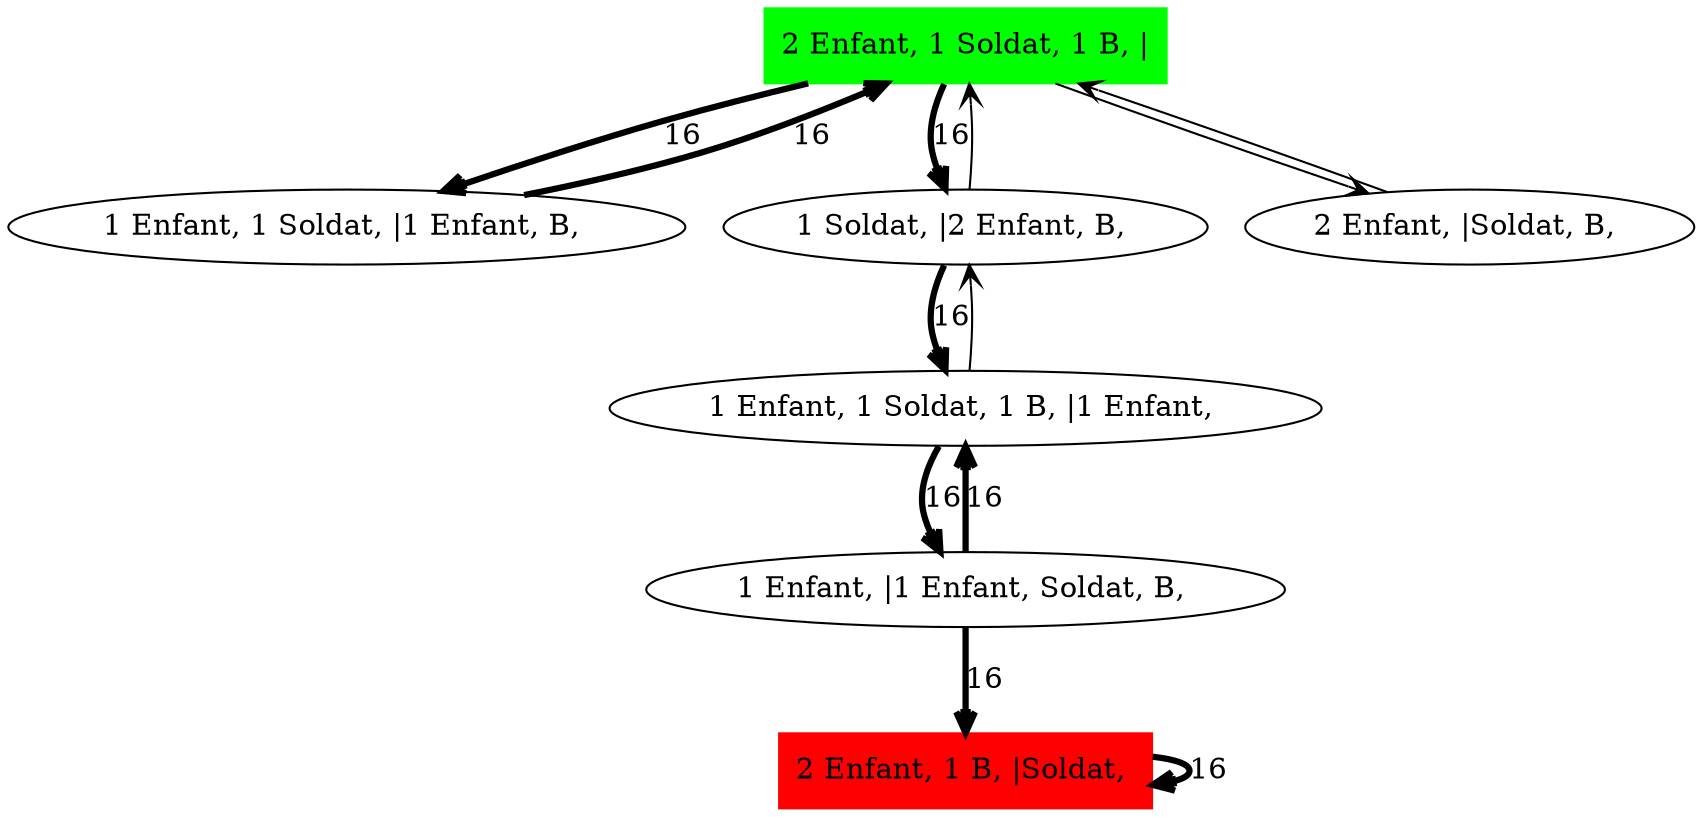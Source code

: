 digraph Soldat_Sol_ {
	initial [label="2 Enfant, 1 Soldat, 1 B, |" color=green shape=box style=filled]
	final [label="2 Enfant, 1 B, |Soldat, " color=red shape=box style=filled]
	initial -> "1 Enfant, 1 Soldat, |1 Enfant, B, " [label=16 arrowhead=open penwidth=3]
	initial -> "1 Soldat, |2 Enfant, B, " [label=16 arrowhead=open penwidth=3]
	initial -> "2 Enfant, |Soldat, B, " [arrowhead=open]
	"2 Enfant, |Soldat, B, " -> initial [arrowhead=open]
	"1 Soldat, |2 Enfant, B, " -> "1 Enfant, 1 Soldat, 1 B, |1 Enfant, " [label=16 arrowhead=open penwidth=3]
	"1 Soldat, |2 Enfant, B, " -> initial [arrowhead=open]
	"1 Enfant, 1 Soldat, 1 B, |1 Enfant, " -> "1 Soldat, |2 Enfant, B, " [arrowhead=open]
	"1 Enfant, 1 Soldat, 1 B, |1 Enfant, " -> "1 Enfant, |1 Enfant, Soldat, B, " [label=16 arrowhead=open penwidth=3]
	"1 Enfant, |1 Enfant, Soldat, B, " -> final [label=16 arrowhead=open penwidth=3]
	"1 Enfant, |1 Enfant, Soldat, B, " -> "1 Enfant, 1 Soldat, 1 B, |1 Enfant, " [label=16 arrowhead=open penwidth=3]
	final -> final [label=16 arrowhead=open penwidth=3]
	"1 Enfant, 1 Soldat, |1 Enfant, B, " -> initial [label=16 arrowhead=open penwidth=3]
}
